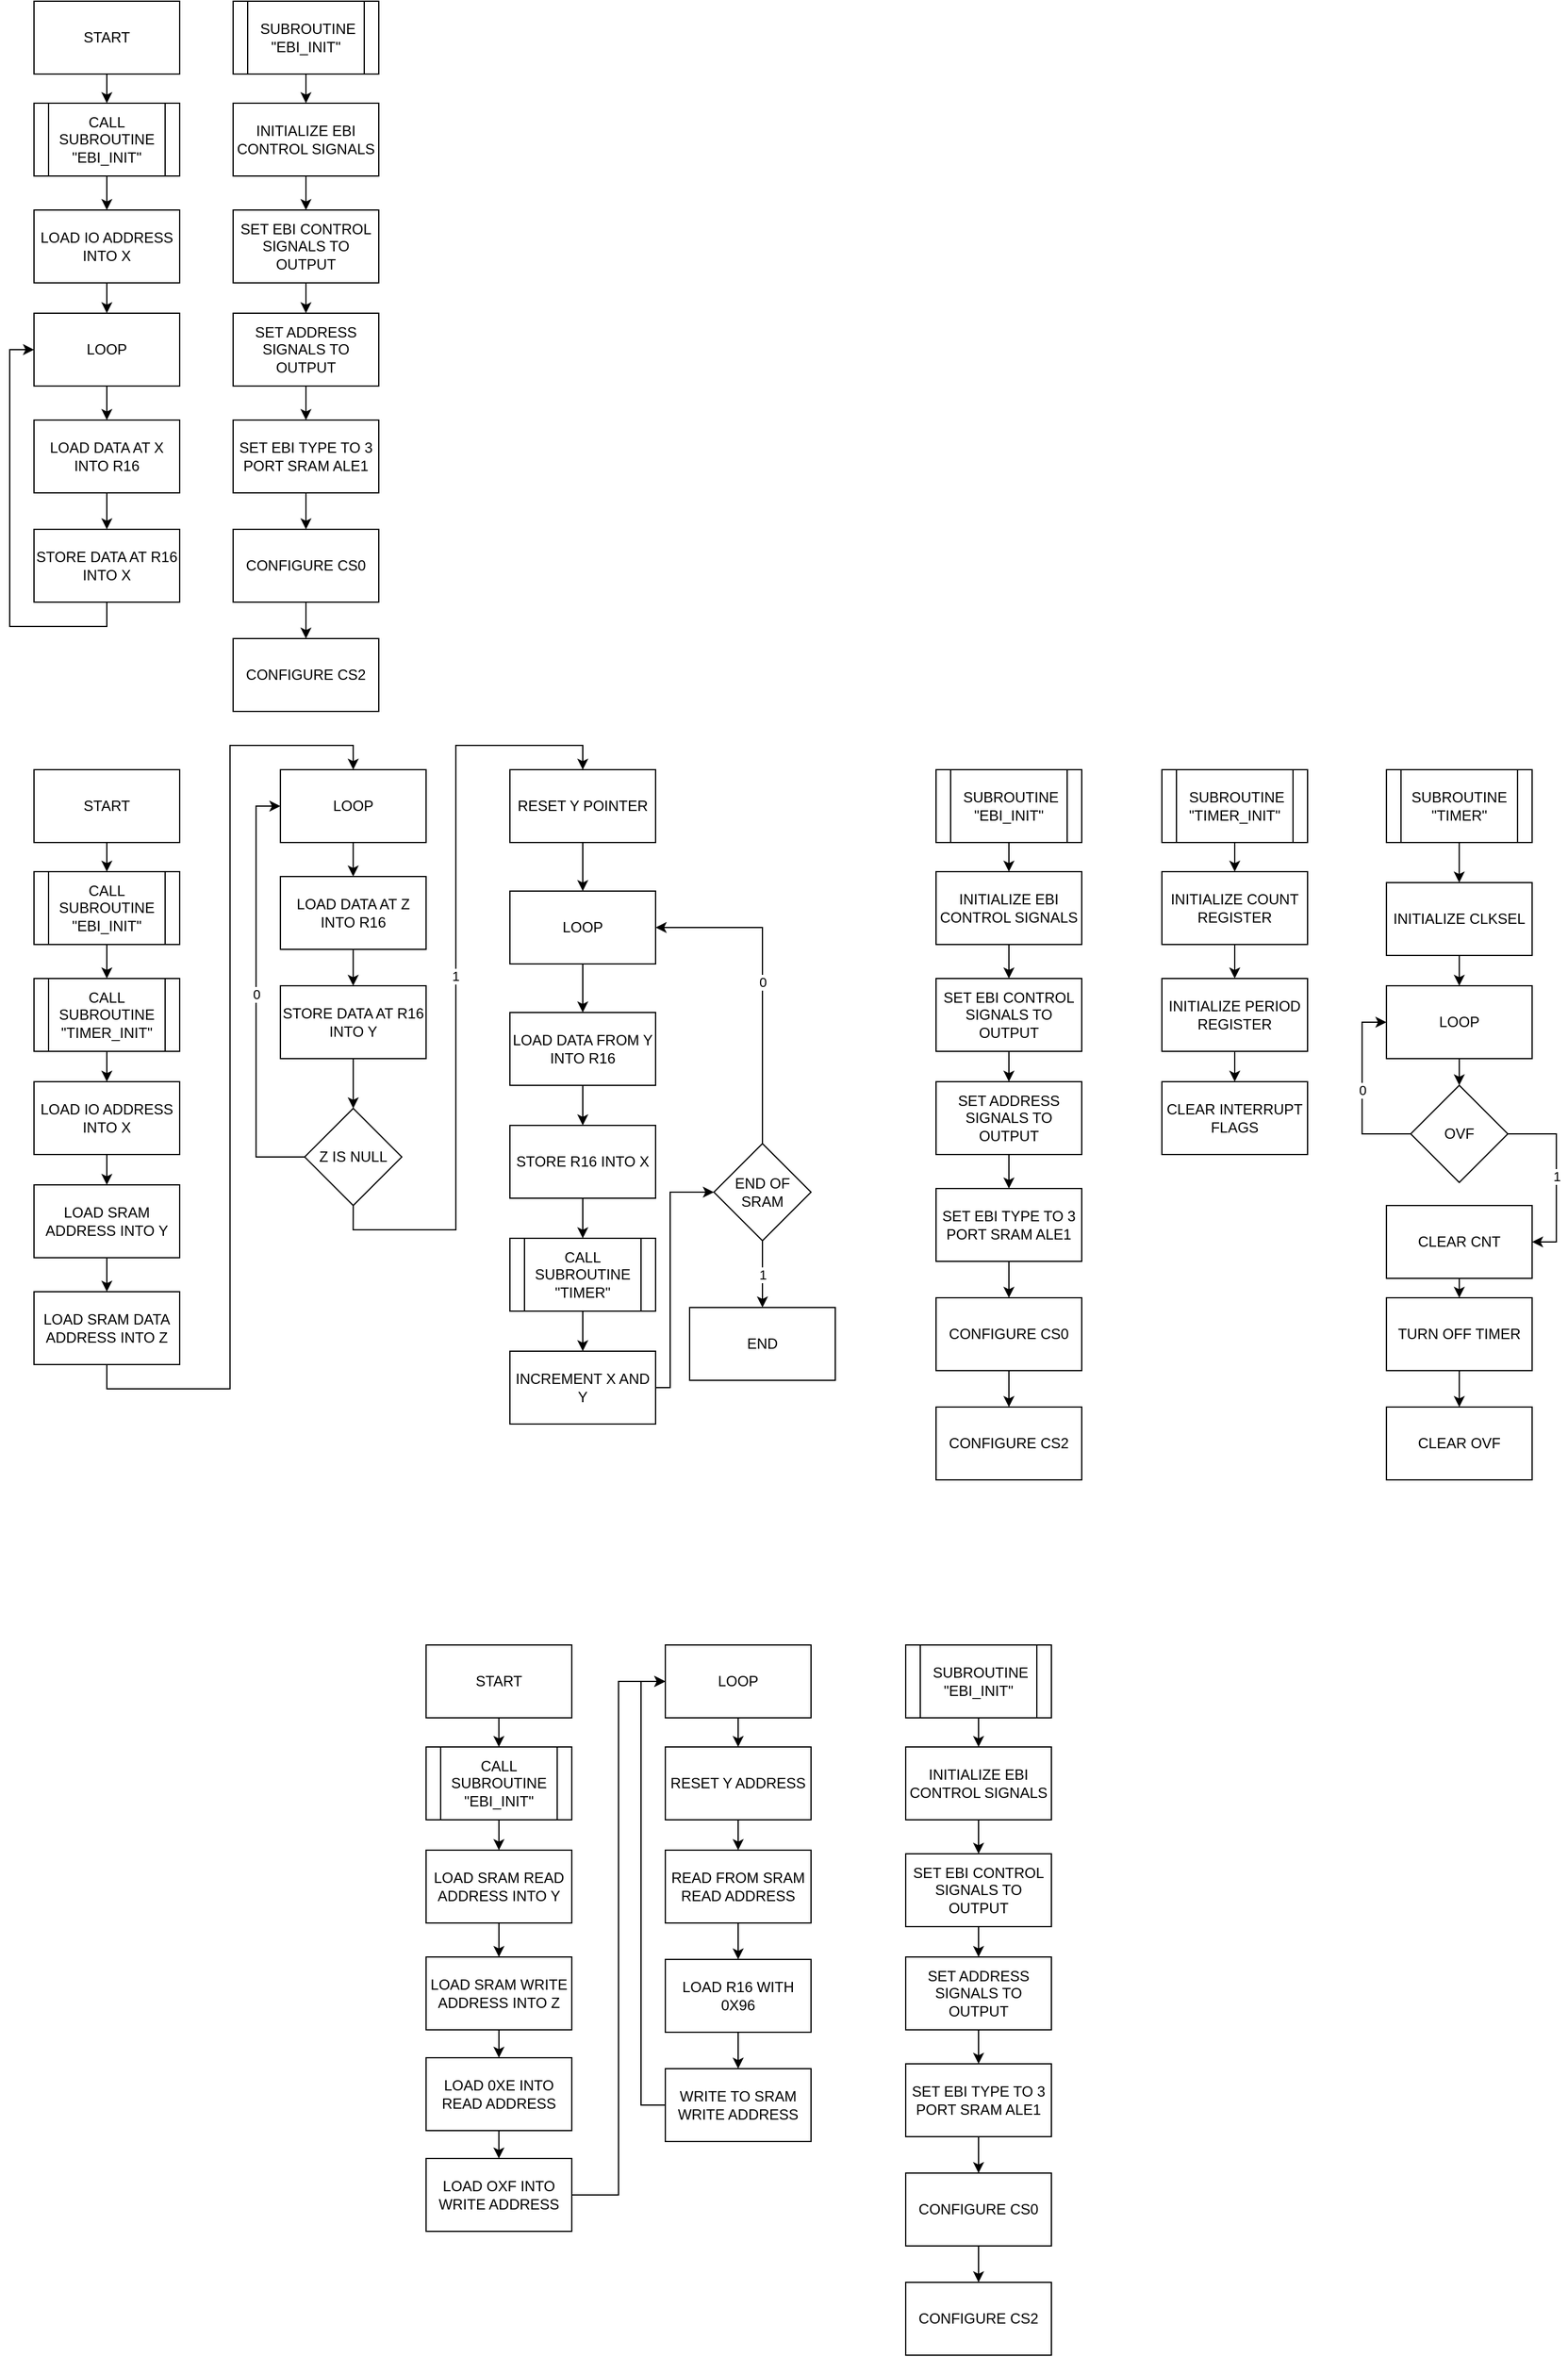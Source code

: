 <mxfile version="21.4.0" type="device">
  <diagram id="C5RBs43oDa-KdzZeNtuy" name="Page-1">
    <mxGraphModel dx="1354" dy="636" grid="0" gridSize="10" guides="1" tooltips="1" connect="1" arrows="1" fold="1" page="0" pageScale="1" pageWidth="827" pageHeight="1169" math="0" shadow="0">
      <root>
        <mxCell id="WIyWlLk6GJQsqaUBKTNV-0" />
        <mxCell id="WIyWlLk6GJQsqaUBKTNV-1" parent="WIyWlLk6GJQsqaUBKTNV-0" />
        <mxCell id="8UXbq9bmPcRdWU7f7Jia-2" value="" style="edgeStyle=orthogonalEdgeStyle;rounded=0;orthogonalLoop=1;jettySize=auto;html=1;" edge="1" parent="WIyWlLk6GJQsqaUBKTNV-1" source="8UXbq9bmPcRdWU7f7Jia-0" target="8UXbq9bmPcRdWU7f7Jia-1">
          <mxGeometry relative="1" as="geometry" />
        </mxCell>
        <mxCell id="8UXbq9bmPcRdWU7f7Jia-0" value="START" style="rounded=0;whiteSpace=wrap;html=1;" vertex="1" parent="WIyWlLk6GJQsqaUBKTNV-1">
          <mxGeometry x="172" y="100" width="120" height="60" as="geometry" />
        </mxCell>
        <mxCell id="8UXbq9bmPcRdWU7f7Jia-43" value="" style="edgeStyle=orthogonalEdgeStyle;rounded=0;orthogonalLoop=1;jettySize=auto;html=1;" edge="1" parent="WIyWlLk6GJQsqaUBKTNV-1" source="8UXbq9bmPcRdWU7f7Jia-1" target="8UXbq9bmPcRdWU7f7Jia-42">
          <mxGeometry relative="1" as="geometry" />
        </mxCell>
        <mxCell id="8UXbq9bmPcRdWU7f7Jia-1" value="CALL SUBROUTINE &quot;EBI_INIT&quot;" style="shape=process;whiteSpace=wrap;html=1;backgroundOutline=1;rounded=0;" vertex="1" parent="WIyWlLk6GJQsqaUBKTNV-1">
          <mxGeometry x="172" y="184" width="120" height="60" as="geometry" />
        </mxCell>
        <mxCell id="8UXbq9bmPcRdWU7f7Jia-5" value="" style="edgeStyle=orthogonalEdgeStyle;rounded=0;orthogonalLoop=1;jettySize=auto;html=1;" edge="1" parent="WIyWlLk6GJQsqaUBKTNV-1" source="8UXbq9bmPcRdWU7f7Jia-3" target="8UXbq9bmPcRdWU7f7Jia-4">
          <mxGeometry relative="1" as="geometry" />
        </mxCell>
        <mxCell id="8UXbq9bmPcRdWU7f7Jia-3" value="&amp;nbsp;SUBROUTINE &quot;EBI_INIT&quot;" style="shape=process;whiteSpace=wrap;html=1;backgroundOutline=1;rounded=0;" vertex="1" parent="WIyWlLk6GJQsqaUBKTNV-1">
          <mxGeometry x="336" y="100" width="120" height="60" as="geometry" />
        </mxCell>
        <mxCell id="8UXbq9bmPcRdWU7f7Jia-7" value="" style="edgeStyle=orthogonalEdgeStyle;rounded=0;orthogonalLoop=1;jettySize=auto;html=1;" edge="1" parent="WIyWlLk6GJQsqaUBKTNV-1" source="8UXbq9bmPcRdWU7f7Jia-4" target="8UXbq9bmPcRdWU7f7Jia-6">
          <mxGeometry relative="1" as="geometry" />
        </mxCell>
        <mxCell id="8UXbq9bmPcRdWU7f7Jia-4" value="INITIALIZE EBI CONTROL SIGNALS" style="whiteSpace=wrap;html=1;rounded=0;" vertex="1" parent="WIyWlLk6GJQsqaUBKTNV-1">
          <mxGeometry x="336" y="184" width="120" height="60" as="geometry" />
        </mxCell>
        <mxCell id="8UXbq9bmPcRdWU7f7Jia-9" value="" style="edgeStyle=orthogonalEdgeStyle;rounded=0;orthogonalLoop=1;jettySize=auto;html=1;" edge="1" parent="WIyWlLk6GJQsqaUBKTNV-1" source="8UXbq9bmPcRdWU7f7Jia-6" target="8UXbq9bmPcRdWU7f7Jia-8">
          <mxGeometry relative="1" as="geometry" />
        </mxCell>
        <mxCell id="8UXbq9bmPcRdWU7f7Jia-6" value="SET EBI CONTROL SIGNALS TO OUTPUT" style="whiteSpace=wrap;html=1;rounded=0;" vertex="1" parent="WIyWlLk6GJQsqaUBKTNV-1">
          <mxGeometry x="336" y="272" width="120" height="60" as="geometry" />
        </mxCell>
        <mxCell id="8UXbq9bmPcRdWU7f7Jia-11" value="" style="edgeStyle=orthogonalEdgeStyle;rounded=0;orthogonalLoop=1;jettySize=auto;html=1;" edge="1" parent="WIyWlLk6GJQsqaUBKTNV-1" source="8UXbq9bmPcRdWU7f7Jia-8" target="8UXbq9bmPcRdWU7f7Jia-10">
          <mxGeometry relative="1" as="geometry" />
        </mxCell>
        <mxCell id="8UXbq9bmPcRdWU7f7Jia-8" value="SET ADDRESS SIGNALS TO OUTPUT" style="whiteSpace=wrap;html=1;rounded=0;" vertex="1" parent="WIyWlLk6GJQsqaUBKTNV-1">
          <mxGeometry x="336" y="357" width="120" height="60" as="geometry" />
        </mxCell>
        <mxCell id="8UXbq9bmPcRdWU7f7Jia-13" value="" style="edgeStyle=orthogonalEdgeStyle;rounded=0;orthogonalLoop=1;jettySize=auto;html=1;" edge="1" parent="WIyWlLk6GJQsqaUBKTNV-1" source="8UXbq9bmPcRdWU7f7Jia-10" target="8UXbq9bmPcRdWU7f7Jia-12">
          <mxGeometry relative="1" as="geometry" />
        </mxCell>
        <mxCell id="8UXbq9bmPcRdWU7f7Jia-10" value="SET EBI TYPE TO 3 PORT SRAM ALE1" style="whiteSpace=wrap;html=1;rounded=0;" vertex="1" parent="WIyWlLk6GJQsqaUBKTNV-1">
          <mxGeometry x="336" y="445" width="120" height="60" as="geometry" />
        </mxCell>
        <mxCell id="8UXbq9bmPcRdWU7f7Jia-15" value="" style="edgeStyle=orthogonalEdgeStyle;rounded=0;orthogonalLoop=1;jettySize=auto;html=1;" edge="1" parent="WIyWlLk6GJQsqaUBKTNV-1" source="8UXbq9bmPcRdWU7f7Jia-12" target="8UXbq9bmPcRdWU7f7Jia-14">
          <mxGeometry relative="1" as="geometry" />
        </mxCell>
        <mxCell id="8UXbq9bmPcRdWU7f7Jia-12" value="CONFIGURE CS0" style="whiteSpace=wrap;html=1;rounded=0;" vertex="1" parent="WIyWlLk6GJQsqaUBKTNV-1">
          <mxGeometry x="336" y="535" width="120" height="60" as="geometry" />
        </mxCell>
        <mxCell id="8UXbq9bmPcRdWU7f7Jia-14" value="CONFIGURE CS2" style="whiteSpace=wrap;html=1;rounded=0;" vertex="1" parent="WIyWlLk6GJQsqaUBKTNV-1">
          <mxGeometry x="336" y="625" width="120" height="60" as="geometry" />
        </mxCell>
        <mxCell id="8UXbq9bmPcRdWU7f7Jia-39" value="" style="edgeStyle=orthogonalEdgeStyle;rounded=0;orthogonalLoop=1;jettySize=auto;html=1;" edge="1" parent="WIyWlLk6GJQsqaUBKTNV-1" source="8UXbq9bmPcRdWU7f7Jia-16" target="8UXbq9bmPcRdWU7f7Jia-38">
          <mxGeometry relative="1" as="geometry" />
        </mxCell>
        <mxCell id="8UXbq9bmPcRdWU7f7Jia-16" value="LOOP" style="whiteSpace=wrap;html=1;rounded=0;" vertex="1" parent="WIyWlLk6GJQsqaUBKTNV-1">
          <mxGeometry x="172" y="357" width="120" height="60" as="geometry" />
        </mxCell>
        <mxCell id="8UXbq9bmPcRdWU7f7Jia-49" value="" style="edgeStyle=orthogonalEdgeStyle;rounded=0;orthogonalLoop=1;jettySize=auto;html=1;" edge="1" parent="WIyWlLk6GJQsqaUBKTNV-1" source="8UXbq9bmPcRdWU7f7Jia-38" target="8UXbq9bmPcRdWU7f7Jia-48">
          <mxGeometry relative="1" as="geometry" />
        </mxCell>
        <mxCell id="8UXbq9bmPcRdWU7f7Jia-38" value="LOAD DATA AT X INTO R16" style="whiteSpace=wrap;html=1;rounded=0;" vertex="1" parent="WIyWlLk6GJQsqaUBKTNV-1">
          <mxGeometry x="172" y="445" width="120" height="60" as="geometry" />
        </mxCell>
        <mxCell id="8UXbq9bmPcRdWU7f7Jia-47" style="edgeStyle=orthogonalEdgeStyle;rounded=0;orthogonalLoop=1;jettySize=auto;html=1;exitX=0.5;exitY=1;exitDx=0;exitDy=0;entryX=0.5;entryY=0;entryDx=0;entryDy=0;" edge="1" parent="WIyWlLk6GJQsqaUBKTNV-1" source="8UXbq9bmPcRdWU7f7Jia-42" target="8UXbq9bmPcRdWU7f7Jia-16">
          <mxGeometry relative="1" as="geometry" />
        </mxCell>
        <mxCell id="8UXbq9bmPcRdWU7f7Jia-42" value="LOAD IO ADDRESS INTO X" style="whiteSpace=wrap;html=1;rounded=0;" vertex="1" parent="WIyWlLk6GJQsqaUBKTNV-1">
          <mxGeometry x="172" y="272" width="120" height="60" as="geometry" />
        </mxCell>
        <mxCell id="8UXbq9bmPcRdWU7f7Jia-50" style="edgeStyle=orthogonalEdgeStyle;rounded=0;orthogonalLoop=1;jettySize=auto;html=1;exitX=0.5;exitY=1;exitDx=0;exitDy=0;entryX=0;entryY=0.5;entryDx=0;entryDy=0;" edge="1" parent="WIyWlLk6GJQsqaUBKTNV-1" source="8UXbq9bmPcRdWU7f7Jia-48" target="8UXbq9bmPcRdWU7f7Jia-16">
          <mxGeometry relative="1" as="geometry" />
        </mxCell>
        <mxCell id="8UXbq9bmPcRdWU7f7Jia-48" value="STORE DATA AT R16 INTO X" style="whiteSpace=wrap;html=1;rounded=0;" vertex="1" parent="WIyWlLk6GJQsqaUBKTNV-1">
          <mxGeometry x="172" y="535" width="120" height="60" as="geometry" />
        </mxCell>
        <mxCell id="8UXbq9bmPcRdWU7f7Jia-51" value="" style="edgeStyle=orthogonalEdgeStyle;rounded=0;orthogonalLoop=1;jettySize=auto;html=1;" edge="1" parent="WIyWlLk6GJQsqaUBKTNV-1" source="8UXbq9bmPcRdWU7f7Jia-52" target="8UXbq9bmPcRdWU7f7Jia-54">
          <mxGeometry relative="1" as="geometry" />
        </mxCell>
        <mxCell id="8UXbq9bmPcRdWU7f7Jia-52" value="&amp;nbsp;SUBROUTINE &quot;EBI_INIT&quot;" style="shape=process;whiteSpace=wrap;html=1;backgroundOutline=1;rounded=0;" vertex="1" parent="WIyWlLk6GJQsqaUBKTNV-1">
          <mxGeometry x="915" y="733" width="120" height="60" as="geometry" />
        </mxCell>
        <mxCell id="8UXbq9bmPcRdWU7f7Jia-53" value="" style="edgeStyle=orthogonalEdgeStyle;rounded=0;orthogonalLoop=1;jettySize=auto;html=1;" edge="1" parent="WIyWlLk6GJQsqaUBKTNV-1" source="8UXbq9bmPcRdWU7f7Jia-54" target="8UXbq9bmPcRdWU7f7Jia-56">
          <mxGeometry relative="1" as="geometry" />
        </mxCell>
        <mxCell id="8UXbq9bmPcRdWU7f7Jia-54" value="INITIALIZE EBI CONTROL SIGNALS" style="whiteSpace=wrap;html=1;rounded=0;" vertex="1" parent="WIyWlLk6GJQsqaUBKTNV-1">
          <mxGeometry x="915" y="817" width="120" height="60" as="geometry" />
        </mxCell>
        <mxCell id="8UXbq9bmPcRdWU7f7Jia-55" value="" style="edgeStyle=orthogonalEdgeStyle;rounded=0;orthogonalLoop=1;jettySize=auto;html=1;" edge="1" parent="WIyWlLk6GJQsqaUBKTNV-1" source="8UXbq9bmPcRdWU7f7Jia-56" target="8UXbq9bmPcRdWU7f7Jia-58">
          <mxGeometry relative="1" as="geometry" />
        </mxCell>
        <mxCell id="8UXbq9bmPcRdWU7f7Jia-56" value="SET EBI CONTROL SIGNALS TO OUTPUT" style="whiteSpace=wrap;html=1;rounded=0;" vertex="1" parent="WIyWlLk6GJQsqaUBKTNV-1">
          <mxGeometry x="915" y="905" width="120" height="60" as="geometry" />
        </mxCell>
        <mxCell id="8UXbq9bmPcRdWU7f7Jia-57" value="" style="edgeStyle=orthogonalEdgeStyle;rounded=0;orthogonalLoop=1;jettySize=auto;html=1;" edge="1" parent="WIyWlLk6GJQsqaUBKTNV-1" source="8UXbq9bmPcRdWU7f7Jia-58" target="8UXbq9bmPcRdWU7f7Jia-60">
          <mxGeometry relative="1" as="geometry" />
        </mxCell>
        <mxCell id="8UXbq9bmPcRdWU7f7Jia-58" value="SET ADDRESS SIGNALS TO OUTPUT" style="whiteSpace=wrap;html=1;rounded=0;" vertex="1" parent="WIyWlLk6GJQsqaUBKTNV-1">
          <mxGeometry x="915" y="990" width="120" height="60" as="geometry" />
        </mxCell>
        <mxCell id="8UXbq9bmPcRdWU7f7Jia-59" value="" style="edgeStyle=orthogonalEdgeStyle;rounded=0;orthogonalLoop=1;jettySize=auto;html=1;" edge="1" parent="WIyWlLk6GJQsqaUBKTNV-1" source="8UXbq9bmPcRdWU7f7Jia-60" target="8UXbq9bmPcRdWU7f7Jia-62">
          <mxGeometry relative="1" as="geometry" />
        </mxCell>
        <mxCell id="8UXbq9bmPcRdWU7f7Jia-60" value="SET EBI TYPE TO 3 PORT SRAM ALE1" style="whiteSpace=wrap;html=1;rounded=0;" vertex="1" parent="WIyWlLk6GJQsqaUBKTNV-1">
          <mxGeometry x="915" y="1078" width="120" height="60" as="geometry" />
        </mxCell>
        <mxCell id="8UXbq9bmPcRdWU7f7Jia-61" value="" style="edgeStyle=orthogonalEdgeStyle;rounded=0;orthogonalLoop=1;jettySize=auto;html=1;" edge="1" parent="WIyWlLk6GJQsqaUBKTNV-1" source="8UXbq9bmPcRdWU7f7Jia-62" target="8UXbq9bmPcRdWU7f7Jia-63">
          <mxGeometry relative="1" as="geometry" />
        </mxCell>
        <mxCell id="8UXbq9bmPcRdWU7f7Jia-62" value="CONFIGURE CS0" style="whiteSpace=wrap;html=1;rounded=0;" vertex="1" parent="WIyWlLk6GJQsqaUBKTNV-1">
          <mxGeometry x="915" y="1168" width="120" height="60" as="geometry" />
        </mxCell>
        <mxCell id="8UXbq9bmPcRdWU7f7Jia-63" value="CONFIGURE CS2" style="whiteSpace=wrap;html=1;rounded=0;" vertex="1" parent="WIyWlLk6GJQsqaUBKTNV-1">
          <mxGeometry x="915" y="1258" width="120" height="60" as="geometry" />
        </mxCell>
        <mxCell id="8UXbq9bmPcRdWU7f7Jia-64" value="" style="edgeStyle=orthogonalEdgeStyle;rounded=0;orthogonalLoop=1;jettySize=auto;html=1;" edge="1" parent="WIyWlLk6GJQsqaUBKTNV-1" source="8UXbq9bmPcRdWU7f7Jia-65" target="8UXbq9bmPcRdWU7f7Jia-67">
          <mxGeometry relative="1" as="geometry" />
        </mxCell>
        <mxCell id="8UXbq9bmPcRdWU7f7Jia-65" value="START" style="rounded=0;whiteSpace=wrap;html=1;" vertex="1" parent="WIyWlLk6GJQsqaUBKTNV-1">
          <mxGeometry x="172" y="733" width="120" height="60" as="geometry" />
        </mxCell>
        <mxCell id="8UXbq9bmPcRdWU7f7Jia-83" style="edgeStyle=orthogonalEdgeStyle;rounded=0;orthogonalLoop=1;jettySize=auto;html=1;exitX=0.5;exitY=1;exitDx=0;exitDy=0;entryX=0.5;entryY=0;entryDx=0;entryDy=0;" edge="1" parent="WIyWlLk6GJQsqaUBKTNV-1" source="8UXbq9bmPcRdWU7f7Jia-67" target="8UXbq9bmPcRdWU7f7Jia-82">
          <mxGeometry relative="1" as="geometry" />
        </mxCell>
        <mxCell id="8UXbq9bmPcRdWU7f7Jia-67" value="CALL SUBROUTINE &quot;EBI_INIT&quot;" style="shape=process;whiteSpace=wrap;html=1;backgroundOutline=1;rounded=0;" vertex="1" parent="WIyWlLk6GJQsqaUBKTNV-1">
          <mxGeometry x="172" y="817" width="120" height="60" as="geometry" />
        </mxCell>
        <mxCell id="8UXbq9bmPcRdWU7f7Jia-68" value="" style="edgeStyle=orthogonalEdgeStyle;rounded=0;orthogonalLoop=1;jettySize=auto;html=1;" edge="1" parent="WIyWlLk6GJQsqaUBKTNV-1" source="8UXbq9bmPcRdWU7f7Jia-69" target="8UXbq9bmPcRdWU7f7Jia-71">
          <mxGeometry relative="1" as="geometry" />
        </mxCell>
        <mxCell id="8UXbq9bmPcRdWU7f7Jia-69" value="LOOP" style="whiteSpace=wrap;html=1;rounded=0;" vertex="1" parent="WIyWlLk6GJQsqaUBKTNV-1">
          <mxGeometry x="374.94" y="733" width="120" height="60" as="geometry" />
        </mxCell>
        <mxCell id="8UXbq9bmPcRdWU7f7Jia-70" value="" style="edgeStyle=orthogonalEdgeStyle;rounded=0;orthogonalLoop=1;jettySize=auto;html=1;" edge="1" parent="WIyWlLk6GJQsqaUBKTNV-1" source="8UXbq9bmPcRdWU7f7Jia-71" target="8UXbq9bmPcRdWU7f7Jia-75">
          <mxGeometry relative="1" as="geometry" />
        </mxCell>
        <mxCell id="8UXbq9bmPcRdWU7f7Jia-71" value="LOAD DATA AT Z INTO R16" style="whiteSpace=wrap;html=1;rounded=0;" vertex="1" parent="WIyWlLk6GJQsqaUBKTNV-1">
          <mxGeometry x="374.94" y="821" width="120" height="60" as="geometry" />
        </mxCell>
        <mxCell id="8UXbq9bmPcRdWU7f7Jia-77" style="edgeStyle=orthogonalEdgeStyle;rounded=0;orthogonalLoop=1;jettySize=auto;html=1;exitX=0.5;exitY=1;exitDx=0;exitDy=0;entryX=0.5;entryY=0;entryDx=0;entryDy=0;" edge="1" parent="WIyWlLk6GJQsqaUBKTNV-1" source="8UXbq9bmPcRdWU7f7Jia-73" target="8UXbq9bmPcRdWU7f7Jia-76">
          <mxGeometry relative="1" as="geometry" />
        </mxCell>
        <mxCell id="8UXbq9bmPcRdWU7f7Jia-73" value="LOAD IO ADDRESS INTO X" style="whiteSpace=wrap;html=1;rounded=0;" vertex="1" parent="WIyWlLk6GJQsqaUBKTNV-1">
          <mxGeometry x="172" y="990" width="120" height="60" as="geometry" />
        </mxCell>
        <mxCell id="8UXbq9bmPcRdWU7f7Jia-111" value="" style="edgeStyle=orthogonalEdgeStyle;rounded=0;orthogonalLoop=1;jettySize=auto;html=1;entryX=0.5;entryY=0;entryDx=0;entryDy=0;" edge="1" parent="WIyWlLk6GJQsqaUBKTNV-1" source="8UXbq9bmPcRdWU7f7Jia-75" target="8UXbq9bmPcRdWU7f7Jia-114">
          <mxGeometry relative="1" as="geometry">
            <mxPoint x="434.941" y="1008.0" as="targetPoint" />
          </mxGeometry>
        </mxCell>
        <mxCell id="8UXbq9bmPcRdWU7f7Jia-75" value="STORE DATA AT R16 INTO Y" style="whiteSpace=wrap;html=1;rounded=0;" vertex="1" parent="WIyWlLk6GJQsqaUBKTNV-1">
          <mxGeometry x="374.94" y="911" width="120" height="60" as="geometry" />
        </mxCell>
        <mxCell id="8UXbq9bmPcRdWU7f7Jia-80" style="edgeStyle=orthogonalEdgeStyle;rounded=0;orthogonalLoop=1;jettySize=auto;html=1;exitX=0.5;exitY=1;exitDx=0;exitDy=0;entryX=0.5;entryY=0;entryDx=0;entryDy=0;" edge="1" parent="WIyWlLk6GJQsqaUBKTNV-1" source="8UXbq9bmPcRdWU7f7Jia-76" target="8UXbq9bmPcRdWU7f7Jia-79">
          <mxGeometry relative="1" as="geometry" />
        </mxCell>
        <mxCell id="8UXbq9bmPcRdWU7f7Jia-76" value="LOAD SRAM ADDRESS INTO Y" style="whiteSpace=wrap;html=1;rounded=0;" vertex="1" parent="WIyWlLk6GJQsqaUBKTNV-1">
          <mxGeometry x="172" y="1075" width="120" height="60" as="geometry" />
        </mxCell>
        <mxCell id="8UXbq9bmPcRdWU7f7Jia-81" style="edgeStyle=orthogonalEdgeStyle;rounded=0;orthogonalLoop=1;jettySize=auto;html=1;exitX=0.5;exitY=1;exitDx=0;exitDy=0;entryX=0.5;entryY=0;entryDx=0;entryDy=0;" edge="1" parent="WIyWlLk6GJQsqaUBKTNV-1" source="8UXbq9bmPcRdWU7f7Jia-79" target="8UXbq9bmPcRdWU7f7Jia-69">
          <mxGeometry relative="1" as="geometry" />
        </mxCell>
        <mxCell id="8UXbq9bmPcRdWU7f7Jia-79" value="LOAD SRAM DATA ADDRESS INTO Z" style="whiteSpace=wrap;html=1;rounded=0;" vertex="1" parent="WIyWlLk6GJQsqaUBKTNV-1">
          <mxGeometry x="172" y="1163" width="120" height="60" as="geometry" />
        </mxCell>
        <mxCell id="8UXbq9bmPcRdWU7f7Jia-98" style="edgeStyle=orthogonalEdgeStyle;rounded=0;orthogonalLoop=1;jettySize=auto;html=1;exitX=0.5;exitY=1;exitDx=0;exitDy=0;entryX=0.5;entryY=0;entryDx=0;entryDy=0;" edge="1" parent="WIyWlLk6GJQsqaUBKTNV-1" source="8UXbq9bmPcRdWU7f7Jia-82" target="8UXbq9bmPcRdWU7f7Jia-73">
          <mxGeometry relative="1" as="geometry" />
        </mxCell>
        <mxCell id="8UXbq9bmPcRdWU7f7Jia-82" value="CALL SUBROUTINE &quot;TIMER_INIT&quot;" style="shape=process;whiteSpace=wrap;html=1;backgroundOutline=1;rounded=0;" vertex="1" parent="WIyWlLk6GJQsqaUBKTNV-1">
          <mxGeometry x="172" y="905" width="120" height="60" as="geometry" />
        </mxCell>
        <mxCell id="8UXbq9bmPcRdWU7f7Jia-84" value="" style="edgeStyle=orthogonalEdgeStyle;rounded=0;orthogonalLoop=1;jettySize=auto;html=1;" edge="1" parent="WIyWlLk6GJQsqaUBKTNV-1" source="8UXbq9bmPcRdWU7f7Jia-85" target="8UXbq9bmPcRdWU7f7Jia-87">
          <mxGeometry relative="1" as="geometry" />
        </mxCell>
        <mxCell id="8UXbq9bmPcRdWU7f7Jia-85" value="&amp;nbsp;SUBROUTINE &quot;TIMER_INIT&quot;" style="shape=process;whiteSpace=wrap;html=1;backgroundOutline=1;rounded=0;" vertex="1" parent="WIyWlLk6GJQsqaUBKTNV-1">
          <mxGeometry x="1101" y="733" width="120" height="60" as="geometry" />
        </mxCell>
        <mxCell id="8UXbq9bmPcRdWU7f7Jia-86" value="" style="edgeStyle=orthogonalEdgeStyle;rounded=0;orthogonalLoop=1;jettySize=auto;html=1;" edge="1" parent="WIyWlLk6GJQsqaUBKTNV-1" source="8UXbq9bmPcRdWU7f7Jia-87" target="8UXbq9bmPcRdWU7f7Jia-89">
          <mxGeometry relative="1" as="geometry" />
        </mxCell>
        <mxCell id="8UXbq9bmPcRdWU7f7Jia-87" value="INITIALIZE COUNT REGISTER" style="whiteSpace=wrap;html=1;rounded=0;" vertex="1" parent="WIyWlLk6GJQsqaUBKTNV-1">
          <mxGeometry x="1101" y="817" width="120" height="60" as="geometry" />
        </mxCell>
        <mxCell id="8UXbq9bmPcRdWU7f7Jia-88" value="" style="edgeStyle=orthogonalEdgeStyle;rounded=0;orthogonalLoop=1;jettySize=auto;html=1;" edge="1" parent="WIyWlLk6GJQsqaUBKTNV-1" source="8UXbq9bmPcRdWU7f7Jia-89" target="8UXbq9bmPcRdWU7f7Jia-91">
          <mxGeometry relative="1" as="geometry" />
        </mxCell>
        <mxCell id="8UXbq9bmPcRdWU7f7Jia-89" value="INITIALIZE PERIOD REGISTER" style="whiteSpace=wrap;html=1;rounded=0;" vertex="1" parent="WIyWlLk6GJQsqaUBKTNV-1">
          <mxGeometry x="1101" y="905" width="120" height="60" as="geometry" />
        </mxCell>
        <mxCell id="8UXbq9bmPcRdWU7f7Jia-91" value="CLEAR INTERRUPT FLAGS" style="whiteSpace=wrap;html=1;rounded=0;" vertex="1" parent="WIyWlLk6GJQsqaUBKTNV-1">
          <mxGeometry x="1101" y="990" width="120" height="60" as="geometry" />
        </mxCell>
        <mxCell id="8UXbq9bmPcRdWU7f7Jia-128" value="" style="edgeStyle=orthogonalEdgeStyle;rounded=0;orthogonalLoop=1;jettySize=auto;html=1;" edge="1" parent="WIyWlLk6GJQsqaUBKTNV-1" source="8UXbq9bmPcRdWU7f7Jia-100" target="8UXbq9bmPcRdWU7f7Jia-127">
          <mxGeometry relative="1" as="geometry" />
        </mxCell>
        <mxCell id="8UXbq9bmPcRdWU7f7Jia-100" value="CALL SUBROUTINE &quot;TIMER&quot;" style="shape=process;whiteSpace=wrap;html=1;backgroundOutline=1;rounded=0;" vertex="1" parent="WIyWlLk6GJQsqaUBKTNV-1">
          <mxGeometry x="564" y="1119" width="120" height="60" as="geometry" />
        </mxCell>
        <mxCell id="8UXbq9bmPcRdWU7f7Jia-105" value="" style="edgeStyle=orthogonalEdgeStyle;rounded=0;orthogonalLoop=1;jettySize=auto;html=1;" edge="1" parent="WIyWlLk6GJQsqaUBKTNV-1" source="8UXbq9bmPcRdWU7f7Jia-103" target="8UXbq9bmPcRdWU7f7Jia-104">
          <mxGeometry relative="1" as="geometry" />
        </mxCell>
        <mxCell id="8UXbq9bmPcRdWU7f7Jia-103" value="SUBROUTINE &quot;TIMER&quot;" style="shape=process;whiteSpace=wrap;html=1;backgroundOutline=1;rounded=0;" vertex="1" parent="WIyWlLk6GJQsqaUBKTNV-1">
          <mxGeometry x="1285.94" y="733" width="120" height="60" as="geometry" />
        </mxCell>
        <mxCell id="8UXbq9bmPcRdWU7f7Jia-145" style="edgeStyle=orthogonalEdgeStyle;rounded=0;orthogonalLoop=1;jettySize=auto;html=1;exitX=0.5;exitY=1;exitDx=0;exitDy=0;entryX=0.5;entryY=0;entryDx=0;entryDy=0;" edge="1" parent="WIyWlLk6GJQsqaUBKTNV-1" source="8UXbq9bmPcRdWU7f7Jia-104" target="8UXbq9bmPcRdWU7f7Jia-144">
          <mxGeometry relative="1" as="geometry" />
        </mxCell>
        <mxCell id="8UXbq9bmPcRdWU7f7Jia-104" value="INITIALIZE CLKSEL" style="whiteSpace=wrap;html=1;rounded=0;" vertex="1" parent="WIyWlLk6GJQsqaUBKTNV-1">
          <mxGeometry x="1285.94" y="826" width="120" height="60" as="geometry" />
        </mxCell>
        <mxCell id="8UXbq9bmPcRdWU7f7Jia-120" value="" style="edgeStyle=orthogonalEdgeStyle;rounded=0;orthogonalLoop=1;jettySize=auto;html=1;" edge="1" parent="WIyWlLk6GJQsqaUBKTNV-1" source="8UXbq9bmPcRdWU7f7Jia-109" target="8UXbq9bmPcRdWU7f7Jia-119">
          <mxGeometry relative="1" as="geometry" />
        </mxCell>
        <mxCell id="8UXbq9bmPcRdWU7f7Jia-109" value="RESET Y POINTER" style="whiteSpace=wrap;html=1;rounded=0;" vertex="1" parent="WIyWlLk6GJQsqaUBKTNV-1">
          <mxGeometry x="564" y="733" width="120" height="60" as="geometry" />
        </mxCell>
        <mxCell id="8UXbq9bmPcRdWU7f7Jia-117" value="1" style="edgeStyle=orthogonalEdgeStyle;rounded=0;orthogonalLoop=1;jettySize=auto;html=1;exitX=0.5;exitY=1;exitDx=0;exitDy=0;entryX=0.5;entryY=0;entryDx=0;entryDy=0;" edge="1" parent="WIyWlLk6GJQsqaUBKTNV-1" source="8UXbq9bmPcRdWU7f7Jia-114" target="8UXbq9bmPcRdWU7f7Jia-109">
          <mxGeometry relative="1" as="geometry" />
        </mxCell>
        <mxCell id="8UXbq9bmPcRdWU7f7Jia-154" value="0" style="edgeStyle=orthogonalEdgeStyle;rounded=0;orthogonalLoop=1;jettySize=auto;html=1;exitX=0;exitY=0.5;exitDx=0;exitDy=0;entryX=0;entryY=0.5;entryDx=0;entryDy=0;" edge="1" parent="WIyWlLk6GJQsqaUBKTNV-1" source="8UXbq9bmPcRdWU7f7Jia-114" target="8UXbq9bmPcRdWU7f7Jia-69">
          <mxGeometry relative="1" as="geometry" />
        </mxCell>
        <mxCell id="8UXbq9bmPcRdWU7f7Jia-114" value="Z IS NULL" style="rhombus;whiteSpace=wrap;html=1;rounded=0;" vertex="1" parent="WIyWlLk6GJQsqaUBKTNV-1">
          <mxGeometry x="394.94" y="1012" width="80" height="80" as="geometry" />
        </mxCell>
        <mxCell id="8UXbq9bmPcRdWU7f7Jia-122" value="" style="edgeStyle=orthogonalEdgeStyle;rounded=0;orthogonalLoop=1;jettySize=auto;html=1;" edge="1" parent="WIyWlLk6GJQsqaUBKTNV-1" source="8UXbq9bmPcRdWU7f7Jia-119" target="8UXbq9bmPcRdWU7f7Jia-121">
          <mxGeometry relative="1" as="geometry" />
        </mxCell>
        <mxCell id="8UXbq9bmPcRdWU7f7Jia-119" value="LOOP" style="whiteSpace=wrap;html=1;rounded=0;" vertex="1" parent="WIyWlLk6GJQsqaUBKTNV-1">
          <mxGeometry x="564" y="833" width="120" height="60" as="geometry" />
        </mxCell>
        <mxCell id="8UXbq9bmPcRdWU7f7Jia-124" value="" style="edgeStyle=orthogonalEdgeStyle;rounded=0;orthogonalLoop=1;jettySize=auto;html=1;" edge="1" parent="WIyWlLk6GJQsqaUBKTNV-1" source="8UXbq9bmPcRdWU7f7Jia-121" target="8UXbq9bmPcRdWU7f7Jia-123">
          <mxGeometry relative="1" as="geometry" />
        </mxCell>
        <mxCell id="8UXbq9bmPcRdWU7f7Jia-121" value="LOAD DATA FROM Y INTO R16" style="whiteSpace=wrap;html=1;rounded=0;" vertex="1" parent="WIyWlLk6GJQsqaUBKTNV-1">
          <mxGeometry x="564" y="933" width="120" height="60" as="geometry" />
        </mxCell>
        <mxCell id="8UXbq9bmPcRdWU7f7Jia-125" style="edgeStyle=orthogonalEdgeStyle;rounded=0;orthogonalLoop=1;jettySize=auto;html=1;exitX=0.5;exitY=1;exitDx=0;exitDy=0;entryX=0.5;entryY=0;entryDx=0;entryDy=0;" edge="1" parent="WIyWlLk6GJQsqaUBKTNV-1" source="8UXbq9bmPcRdWU7f7Jia-123" target="8UXbq9bmPcRdWU7f7Jia-100">
          <mxGeometry relative="1" as="geometry" />
        </mxCell>
        <mxCell id="8UXbq9bmPcRdWU7f7Jia-123" value="STORE R16 INTO X" style="whiteSpace=wrap;html=1;rounded=0;" vertex="1" parent="WIyWlLk6GJQsqaUBKTNV-1">
          <mxGeometry x="564" y="1026" width="120" height="60" as="geometry" />
        </mxCell>
        <mxCell id="8UXbq9bmPcRdWU7f7Jia-165" style="edgeStyle=orthogonalEdgeStyle;rounded=0;orthogonalLoop=1;jettySize=auto;html=1;exitX=1;exitY=0.5;exitDx=0;exitDy=0;entryX=0;entryY=0.5;entryDx=0;entryDy=0;" edge="1" parent="WIyWlLk6GJQsqaUBKTNV-1" source="8UXbq9bmPcRdWU7f7Jia-127" target="8UXbq9bmPcRdWU7f7Jia-159">
          <mxGeometry relative="1" as="geometry">
            <Array as="points">
              <mxPoint x="696" y="1242" />
              <mxPoint x="696" y="1081" />
            </Array>
          </mxGeometry>
        </mxCell>
        <mxCell id="8UXbq9bmPcRdWU7f7Jia-127" value="INCREMENT X AND Y" style="whiteSpace=wrap;html=1;rounded=0;" vertex="1" parent="WIyWlLk6GJQsqaUBKTNV-1">
          <mxGeometry x="564" y="1212" width="120" height="60" as="geometry" />
        </mxCell>
        <mxCell id="8UXbq9bmPcRdWU7f7Jia-147" value="0" style="edgeStyle=orthogonalEdgeStyle;rounded=0;orthogonalLoop=1;jettySize=auto;html=1;exitX=0;exitY=0.5;exitDx=0;exitDy=0;entryX=0;entryY=0.5;entryDx=0;entryDy=0;" edge="1" parent="WIyWlLk6GJQsqaUBKTNV-1" source="8UXbq9bmPcRdWU7f7Jia-142" target="8UXbq9bmPcRdWU7f7Jia-144">
          <mxGeometry relative="1" as="geometry" />
        </mxCell>
        <mxCell id="8UXbq9bmPcRdWU7f7Jia-156" value="1" style="edgeStyle=orthogonalEdgeStyle;rounded=0;orthogonalLoop=1;jettySize=auto;html=1;exitX=1;exitY=0.5;exitDx=0;exitDy=0;entryX=1;entryY=0.5;entryDx=0;entryDy=0;" edge="1" parent="WIyWlLk6GJQsqaUBKTNV-1" source="8UXbq9bmPcRdWU7f7Jia-142" target="8UXbq9bmPcRdWU7f7Jia-149">
          <mxGeometry relative="1" as="geometry" />
        </mxCell>
        <mxCell id="8UXbq9bmPcRdWU7f7Jia-142" value="OVF" style="rhombus;whiteSpace=wrap;html=1;rounded=0;" vertex="1" parent="WIyWlLk6GJQsqaUBKTNV-1">
          <mxGeometry x="1305.94" y="993" width="80" height="80" as="geometry" />
        </mxCell>
        <mxCell id="8UXbq9bmPcRdWU7f7Jia-146" style="edgeStyle=orthogonalEdgeStyle;rounded=0;orthogonalLoop=1;jettySize=auto;html=1;exitX=0.5;exitY=1;exitDx=0;exitDy=0;entryX=0.5;entryY=0;entryDx=0;entryDy=0;" edge="1" parent="WIyWlLk6GJQsqaUBKTNV-1" source="8UXbq9bmPcRdWU7f7Jia-144" target="8UXbq9bmPcRdWU7f7Jia-142">
          <mxGeometry relative="1" as="geometry" />
        </mxCell>
        <mxCell id="8UXbq9bmPcRdWU7f7Jia-144" value="LOOP" style="whiteSpace=wrap;html=1;" vertex="1" parent="WIyWlLk6GJQsqaUBKTNV-1">
          <mxGeometry x="1285.94" y="911" width="120" height="60" as="geometry" />
        </mxCell>
        <mxCell id="8UXbq9bmPcRdWU7f7Jia-157" style="edgeStyle=orthogonalEdgeStyle;rounded=0;orthogonalLoop=1;jettySize=auto;html=1;exitX=0.5;exitY=1;exitDx=0;exitDy=0;entryX=0.5;entryY=0;entryDx=0;entryDy=0;" edge="1" parent="WIyWlLk6GJQsqaUBKTNV-1" source="8UXbq9bmPcRdWU7f7Jia-149" target="8UXbq9bmPcRdWU7f7Jia-155">
          <mxGeometry relative="1" as="geometry" />
        </mxCell>
        <mxCell id="8UXbq9bmPcRdWU7f7Jia-149" value="CLEAR CNT" style="whiteSpace=wrap;html=1;" vertex="1" parent="WIyWlLk6GJQsqaUBKTNV-1">
          <mxGeometry x="1285.94" y="1092" width="120" height="60" as="geometry" />
        </mxCell>
        <mxCell id="8UXbq9bmPcRdWU7f7Jia-152" value="CLEAR OVF" style="whiteSpace=wrap;html=1;" vertex="1" parent="WIyWlLk6GJQsqaUBKTNV-1">
          <mxGeometry x="1285.94" y="1258" width="120" height="60" as="geometry" />
        </mxCell>
        <mxCell id="8UXbq9bmPcRdWU7f7Jia-158" style="edgeStyle=orthogonalEdgeStyle;rounded=0;orthogonalLoop=1;jettySize=auto;html=1;exitX=0.5;exitY=1;exitDx=0;exitDy=0;entryX=0.5;entryY=0;entryDx=0;entryDy=0;" edge="1" parent="WIyWlLk6GJQsqaUBKTNV-1" source="8UXbq9bmPcRdWU7f7Jia-155" target="8UXbq9bmPcRdWU7f7Jia-152">
          <mxGeometry relative="1" as="geometry" />
        </mxCell>
        <mxCell id="8UXbq9bmPcRdWU7f7Jia-155" value="TURN OFF TIMER" style="whiteSpace=wrap;html=1;" vertex="1" parent="WIyWlLk6GJQsqaUBKTNV-1">
          <mxGeometry x="1285.94" y="1168" width="120" height="60" as="geometry" />
        </mxCell>
        <mxCell id="8UXbq9bmPcRdWU7f7Jia-164" value="1" style="edgeStyle=orthogonalEdgeStyle;rounded=0;orthogonalLoop=1;jettySize=auto;html=1;exitX=0.5;exitY=1;exitDx=0;exitDy=0;entryX=0.5;entryY=0;entryDx=0;entryDy=0;" edge="1" parent="WIyWlLk6GJQsqaUBKTNV-1" source="8UXbq9bmPcRdWU7f7Jia-159" target="8UXbq9bmPcRdWU7f7Jia-163">
          <mxGeometry relative="1" as="geometry" />
        </mxCell>
        <mxCell id="8UXbq9bmPcRdWU7f7Jia-166" value="0" style="edgeStyle=orthogonalEdgeStyle;rounded=0;orthogonalLoop=1;jettySize=auto;html=1;exitX=0.5;exitY=0;exitDx=0;exitDy=0;entryX=1;entryY=0.5;entryDx=0;entryDy=0;" edge="1" parent="WIyWlLk6GJQsqaUBKTNV-1" source="8UXbq9bmPcRdWU7f7Jia-159" target="8UXbq9bmPcRdWU7f7Jia-119">
          <mxGeometry relative="1" as="geometry" />
        </mxCell>
        <mxCell id="8UXbq9bmPcRdWU7f7Jia-159" value="END OF SRAM" style="rhombus;whiteSpace=wrap;html=1;rounded=0;" vertex="1" parent="WIyWlLk6GJQsqaUBKTNV-1">
          <mxGeometry x="732" y="1041" width="80" height="80" as="geometry" />
        </mxCell>
        <mxCell id="8UXbq9bmPcRdWU7f7Jia-163" value="END" style="whiteSpace=wrap;html=1;rounded=0;" vertex="1" parent="WIyWlLk6GJQsqaUBKTNV-1">
          <mxGeometry x="712" y="1176" width="120" height="60" as="geometry" />
        </mxCell>
        <mxCell id="8UXbq9bmPcRdWU7f7Jia-168" value="" style="edgeStyle=orthogonalEdgeStyle;rounded=0;orthogonalLoop=1;jettySize=auto;html=1;" edge="1" parent="WIyWlLk6GJQsqaUBKTNV-1" source="8UXbq9bmPcRdWU7f7Jia-169" target="8UXbq9bmPcRdWU7f7Jia-171">
          <mxGeometry relative="1" as="geometry" />
        </mxCell>
        <mxCell id="8UXbq9bmPcRdWU7f7Jia-169" value="&amp;nbsp;SUBROUTINE &quot;EBI_INIT&quot;" style="shape=process;whiteSpace=wrap;html=1;backgroundOutline=1;rounded=0;" vertex="1" parent="WIyWlLk6GJQsqaUBKTNV-1">
          <mxGeometry x="890" y="1454" width="120" height="60" as="geometry" />
        </mxCell>
        <mxCell id="8UXbq9bmPcRdWU7f7Jia-170" value="" style="edgeStyle=orthogonalEdgeStyle;rounded=0;orthogonalLoop=1;jettySize=auto;html=1;" edge="1" parent="WIyWlLk6GJQsqaUBKTNV-1" source="8UXbq9bmPcRdWU7f7Jia-171" target="8UXbq9bmPcRdWU7f7Jia-173">
          <mxGeometry relative="1" as="geometry" />
        </mxCell>
        <mxCell id="8UXbq9bmPcRdWU7f7Jia-171" value="INITIALIZE EBI CONTROL SIGNALS" style="whiteSpace=wrap;html=1;rounded=0;" vertex="1" parent="WIyWlLk6GJQsqaUBKTNV-1">
          <mxGeometry x="890" y="1538" width="120" height="60" as="geometry" />
        </mxCell>
        <mxCell id="8UXbq9bmPcRdWU7f7Jia-172" value="" style="edgeStyle=orthogonalEdgeStyle;rounded=0;orthogonalLoop=1;jettySize=auto;html=1;" edge="1" parent="WIyWlLk6GJQsqaUBKTNV-1" source="8UXbq9bmPcRdWU7f7Jia-173" target="8UXbq9bmPcRdWU7f7Jia-175">
          <mxGeometry relative="1" as="geometry" />
        </mxCell>
        <mxCell id="8UXbq9bmPcRdWU7f7Jia-173" value="SET EBI CONTROL SIGNALS TO OUTPUT" style="whiteSpace=wrap;html=1;rounded=0;" vertex="1" parent="WIyWlLk6GJQsqaUBKTNV-1">
          <mxGeometry x="890" y="1626" width="120" height="60" as="geometry" />
        </mxCell>
        <mxCell id="8UXbq9bmPcRdWU7f7Jia-174" value="" style="edgeStyle=orthogonalEdgeStyle;rounded=0;orthogonalLoop=1;jettySize=auto;html=1;" edge="1" parent="WIyWlLk6GJQsqaUBKTNV-1" source="8UXbq9bmPcRdWU7f7Jia-175" target="8UXbq9bmPcRdWU7f7Jia-177">
          <mxGeometry relative="1" as="geometry" />
        </mxCell>
        <mxCell id="8UXbq9bmPcRdWU7f7Jia-175" value="SET ADDRESS SIGNALS TO OUTPUT" style="whiteSpace=wrap;html=1;rounded=0;" vertex="1" parent="WIyWlLk6GJQsqaUBKTNV-1">
          <mxGeometry x="890" y="1711" width="120" height="60" as="geometry" />
        </mxCell>
        <mxCell id="8UXbq9bmPcRdWU7f7Jia-176" value="" style="edgeStyle=orthogonalEdgeStyle;rounded=0;orthogonalLoop=1;jettySize=auto;html=1;" edge="1" parent="WIyWlLk6GJQsqaUBKTNV-1" source="8UXbq9bmPcRdWU7f7Jia-177" target="8UXbq9bmPcRdWU7f7Jia-179">
          <mxGeometry relative="1" as="geometry" />
        </mxCell>
        <mxCell id="8UXbq9bmPcRdWU7f7Jia-177" value="SET EBI TYPE TO 3 PORT SRAM ALE1" style="whiteSpace=wrap;html=1;rounded=0;" vertex="1" parent="WIyWlLk6GJQsqaUBKTNV-1">
          <mxGeometry x="890" y="1799" width="120" height="60" as="geometry" />
        </mxCell>
        <mxCell id="8UXbq9bmPcRdWU7f7Jia-178" value="" style="edgeStyle=orthogonalEdgeStyle;rounded=0;orthogonalLoop=1;jettySize=auto;html=1;" edge="1" parent="WIyWlLk6GJQsqaUBKTNV-1" source="8UXbq9bmPcRdWU7f7Jia-179" target="8UXbq9bmPcRdWU7f7Jia-180">
          <mxGeometry relative="1" as="geometry" />
        </mxCell>
        <mxCell id="8UXbq9bmPcRdWU7f7Jia-179" value="CONFIGURE CS0" style="whiteSpace=wrap;html=1;rounded=0;" vertex="1" parent="WIyWlLk6GJQsqaUBKTNV-1">
          <mxGeometry x="890" y="1889" width="120" height="60" as="geometry" />
        </mxCell>
        <mxCell id="8UXbq9bmPcRdWU7f7Jia-180" value="CONFIGURE CS2" style="whiteSpace=wrap;html=1;rounded=0;" vertex="1" parent="WIyWlLk6GJQsqaUBKTNV-1">
          <mxGeometry x="890" y="1979" width="120" height="60" as="geometry" />
        </mxCell>
        <mxCell id="8UXbq9bmPcRdWU7f7Jia-181" value="" style="edgeStyle=orthogonalEdgeStyle;rounded=0;orthogonalLoop=1;jettySize=auto;html=1;" edge="1" parent="WIyWlLk6GJQsqaUBKTNV-1" source="8UXbq9bmPcRdWU7f7Jia-182" target="8UXbq9bmPcRdWU7f7Jia-184">
          <mxGeometry relative="1" as="geometry" />
        </mxCell>
        <mxCell id="8UXbq9bmPcRdWU7f7Jia-182" value="START" style="rounded=0;whiteSpace=wrap;html=1;" vertex="1" parent="WIyWlLk6GJQsqaUBKTNV-1">
          <mxGeometry x="494.94" y="1454" width="120" height="60" as="geometry" />
        </mxCell>
        <mxCell id="8UXbq9bmPcRdWU7f7Jia-209" style="edgeStyle=orthogonalEdgeStyle;rounded=0;orthogonalLoop=1;jettySize=auto;html=1;exitX=0.5;exitY=1;exitDx=0;exitDy=0;entryX=0.5;entryY=0;entryDx=0;entryDy=0;" edge="1" parent="WIyWlLk6GJQsqaUBKTNV-1" source="8UXbq9bmPcRdWU7f7Jia-184" target="8UXbq9bmPcRdWU7f7Jia-188">
          <mxGeometry relative="1" as="geometry" />
        </mxCell>
        <mxCell id="8UXbq9bmPcRdWU7f7Jia-184" value="CALL SUBROUTINE &quot;EBI_INIT&quot;" style="shape=process;whiteSpace=wrap;html=1;backgroundOutline=1;rounded=0;" vertex="1" parent="WIyWlLk6GJQsqaUBKTNV-1">
          <mxGeometry x="494.94" y="1538" width="120" height="60" as="geometry" />
        </mxCell>
        <mxCell id="8UXbq9bmPcRdWU7f7Jia-203" style="edgeStyle=orthogonalEdgeStyle;rounded=0;orthogonalLoop=1;jettySize=auto;html=1;exitX=0.5;exitY=1;exitDx=0;exitDy=0;entryX=0.5;entryY=0;entryDx=0;entryDy=0;" edge="1" parent="WIyWlLk6GJQsqaUBKTNV-1" source="8UXbq9bmPcRdWU7f7Jia-188" target="8UXbq9bmPcRdWU7f7Jia-202">
          <mxGeometry relative="1" as="geometry" />
        </mxCell>
        <mxCell id="8UXbq9bmPcRdWU7f7Jia-188" value="LOAD SRAM READ ADDRESS INTO Y" style="whiteSpace=wrap;html=1;rounded=0;" vertex="1" parent="WIyWlLk6GJQsqaUBKTNV-1">
          <mxGeometry x="494.94" y="1623" width="120" height="60" as="geometry" />
        </mxCell>
        <mxCell id="8UXbq9bmPcRdWU7f7Jia-207" style="edgeStyle=orthogonalEdgeStyle;rounded=0;orthogonalLoop=1;jettySize=auto;html=1;exitX=0.5;exitY=1;exitDx=0;exitDy=0;entryX=0.5;entryY=0;entryDx=0;entryDy=0;" edge="1" parent="WIyWlLk6GJQsqaUBKTNV-1" source="8UXbq9bmPcRdWU7f7Jia-193" target="8UXbq9bmPcRdWU7f7Jia-206">
          <mxGeometry relative="1" as="geometry" />
        </mxCell>
        <mxCell id="8UXbq9bmPcRdWU7f7Jia-193" value="LOOP" style="whiteSpace=wrap;html=1;rounded=0;" vertex="1" parent="WIyWlLk6GJQsqaUBKTNV-1">
          <mxGeometry x="692" y="1454" width="120" height="60" as="geometry" />
        </mxCell>
        <mxCell id="8UXbq9bmPcRdWU7f7Jia-198" value="" style="edgeStyle=orthogonalEdgeStyle;rounded=0;orthogonalLoop=1;jettySize=auto;html=1;" edge="1" parent="WIyWlLk6GJQsqaUBKTNV-1" source="8UXbq9bmPcRdWU7f7Jia-195" target="8UXbq9bmPcRdWU7f7Jia-197">
          <mxGeometry relative="1" as="geometry" />
        </mxCell>
        <mxCell id="8UXbq9bmPcRdWU7f7Jia-195" value="READ FROM SRAM READ ADDRESS" style="whiteSpace=wrap;html=1;rounded=0;" vertex="1" parent="WIyWlLk6GJQsqaUBKTNV-1">
          <mxGeometry x="692" y="1623" width="120" height="60" as="geometry" />
        </mxCell>
        <mxCell id="8UXbq9bmPcRdWU7f7Jia-200" value="" style="edgeStyle=orthogonalEdgeStyle;rounded=0;orthogonalLoop=1;jettySize=auto;html=1;" edge="1" parent="WIyWlLk6GJQsqaUBKTNV-1" source="8UXbq9bmPcRdWU7f7Jia-197" target="8UXbq9bmPcRdWU7f7Jia-199">
          <mxGeometry relative="1" as="geometry" />
        </mxCell>
        <mxCell id="8UXbq9bmPcRdWU7f7Jia-197" value="LOAD R16 WITH 0X96" style="whiteSpace=wrap;html=1;rounded=0;" vertex="1" parent="WIyWlLk6GJQsqaUBKTNV-1">
          <mxGeometry x="692" y="1713" width="120" height="60" as="geometry" />
        </mxCell>
        <mxCell id="8UXbq9bmPcRdWU7f7Jia-201" style="edgeStyle=orthogonalEdgeStyle;rounded=0;orthogonalLoop=1;jettySize=auto;html=1;exitX=0;exitY=0.5;exitDx=0;exitDy=0;entryX=0;entryY=0.5;entryDx=0;entryDy=0;" edge="1" parent="WIyWlLk6GJQsqaUBKTNV-1" source="8UXbq9bmPcRdWU7f7Jia-199" target="8UXbq9bmPcRdWU7f7Jia-193">
          <mxGeometry relative="1" as="geometry" />
        </mxCell>
        <mxCell id="8UXbq9bmPcRdWU7f7Jia-199" value="WRITE TO SRAM WRITE ADDRESS" style="whiteSpace=wrap;html=1;rounded=0;" vertex="1" parent="WIyWlLk6GJQsqaUBKTNV-1">
          <mxGeometry x="692" y="1803" width="120" height="60" as="geometry" />
        </mxCell>
        <mxCell id="8UXbq9bmPcRdWU7f7Jia-211" style="edgeStyle=orthogonalEdgeStyle;rounded=0;orthogonalLoop=1;jettySize=auto;html=1;exitX=0.5;exitY=1;exitDx=0;exitDy=0;entryX=0.5;entryY=0;entryDx=0;entryDy=0;" edge="1" parent="WIyWlLk6GJQsqaUBKTNV-1" source="8UXbq9bmPcRdWU7f7Jia-202" target="8UXbq9bmPcRdWU7f7Jia-210">
          <mxGeometry relative="1" as="geometry" />
        </mxCell>
        <mxCell id="8UXbq9bmPcRdWU7f7Jia-202" value="LOAD SRAM WRITE ADDRESS INTO Z" style="whiteSpace=wrap;html=1;rounded=0;" vertex="1" parent="WIyWlLk6GJQsqaUBKTNV-1">
          <mxGeometry x="494.94" y="1711" width="120" height="60" as="geometry" />
        </mxCell>
        <mxCell id="8UXbq9bmPcRdWU7f7Jia-208" style="edgeStyle=orthogonalEdgeStyle;rounded=0;orthogonalLoop=1;jettySize=auto;html=1;exitX=0.5;exitY=1;exitDx=0;exitDy=0;entryX=0.5;entryY=0;entryDx=0;entryDy=0;" edge="1" parent="WIyWlLk6GJQsqaUBKTNV-1" source="8UXbq9bmPcRdWU7f7Jia-206" target="8UXbq9bmPcRdWU7f7Jia-195">
          <mxGeometry relative="1" as="geometry" />
        </mxCell>
        <mxCell id="8UXbq9bmPcRdWU7f7Jia-206" value="RESET Y ADDRESS" style="whiteSpace=wrap;html=1;rounded=0;" vertex="1" parent="WIyWlLk6GJQsqaUBKTNV-1">
          <mxGeometry x="692" y="1538" width="120" height="60" as="geometry" />
        </mxCell>
        <mxCell id="8UXbq9bmPcRdWU7f7Jia-213" value="" style="edgeStyle=orthogonalEdgeStyle;rounded=0;orthogonalLoop=1;jettySize=auto;html=1;" edge="1" parent="WIyWlLk6GJQsqaUBKTNV-1" source="8UXbq9bmPcRdWU7f7Jia-210" target="8UXbq9bmPcRdWU7f7Jia-212">
          <mxGeometry relative="1" as="geometry" />
        </mxCell>
        <mxCell id="8UXbq9bmPcRdWU7f7Jia-210" value="LOAD 0XE INTO READ ADDRESS" style="whiteSpace=wrap;html=1;rounded=0;" vertex="1" parent="WIyWlLk6GJQsqaUBKTNV-1">
          <mxGeometry x="494.94" y="1794" width="120" height="60" as="geometry" />
        </mxCell>
        <mxCell id="8UXbq9bmPcRdWU7f7Jia-214" style="edgeStyle=orthogonalEdgeStyle;rounded=0;orthogonalLoop=1;jettySize=auto;html=1;exitX=1;exitY=0.5;exitDx=0;exitDy=0;entryX=0;entryY=0.5;entryDx=0;entryDy=0;" edge="1" parent="WIyWlLk6GJQsqaUBKTNV-1" source="8UXbq9bmPcRdWU7f7Jia-212" target="8UXbq9bmPcRdWU7f7Jia-193">
          <mxGeometry relative="1" as="geometry" />
        </mxCell>
        <mxCell id="8UXbq9bmPcRdWU7f7Jia-212" value="LOAD OXF INTO WRITE ADDRESS" style="whiteSpace=wrap;html=1;rounded=0;" vertex="1" parent="WIyWlLk6GJQsqaUBKTNV-1">
          <mxGeometry x="494.94" y="1877" width="120" height="60" as="geometry" />
        </mxCell>
      </root>
    </mxGraphModel>
  </diagram>
</mxfile>
